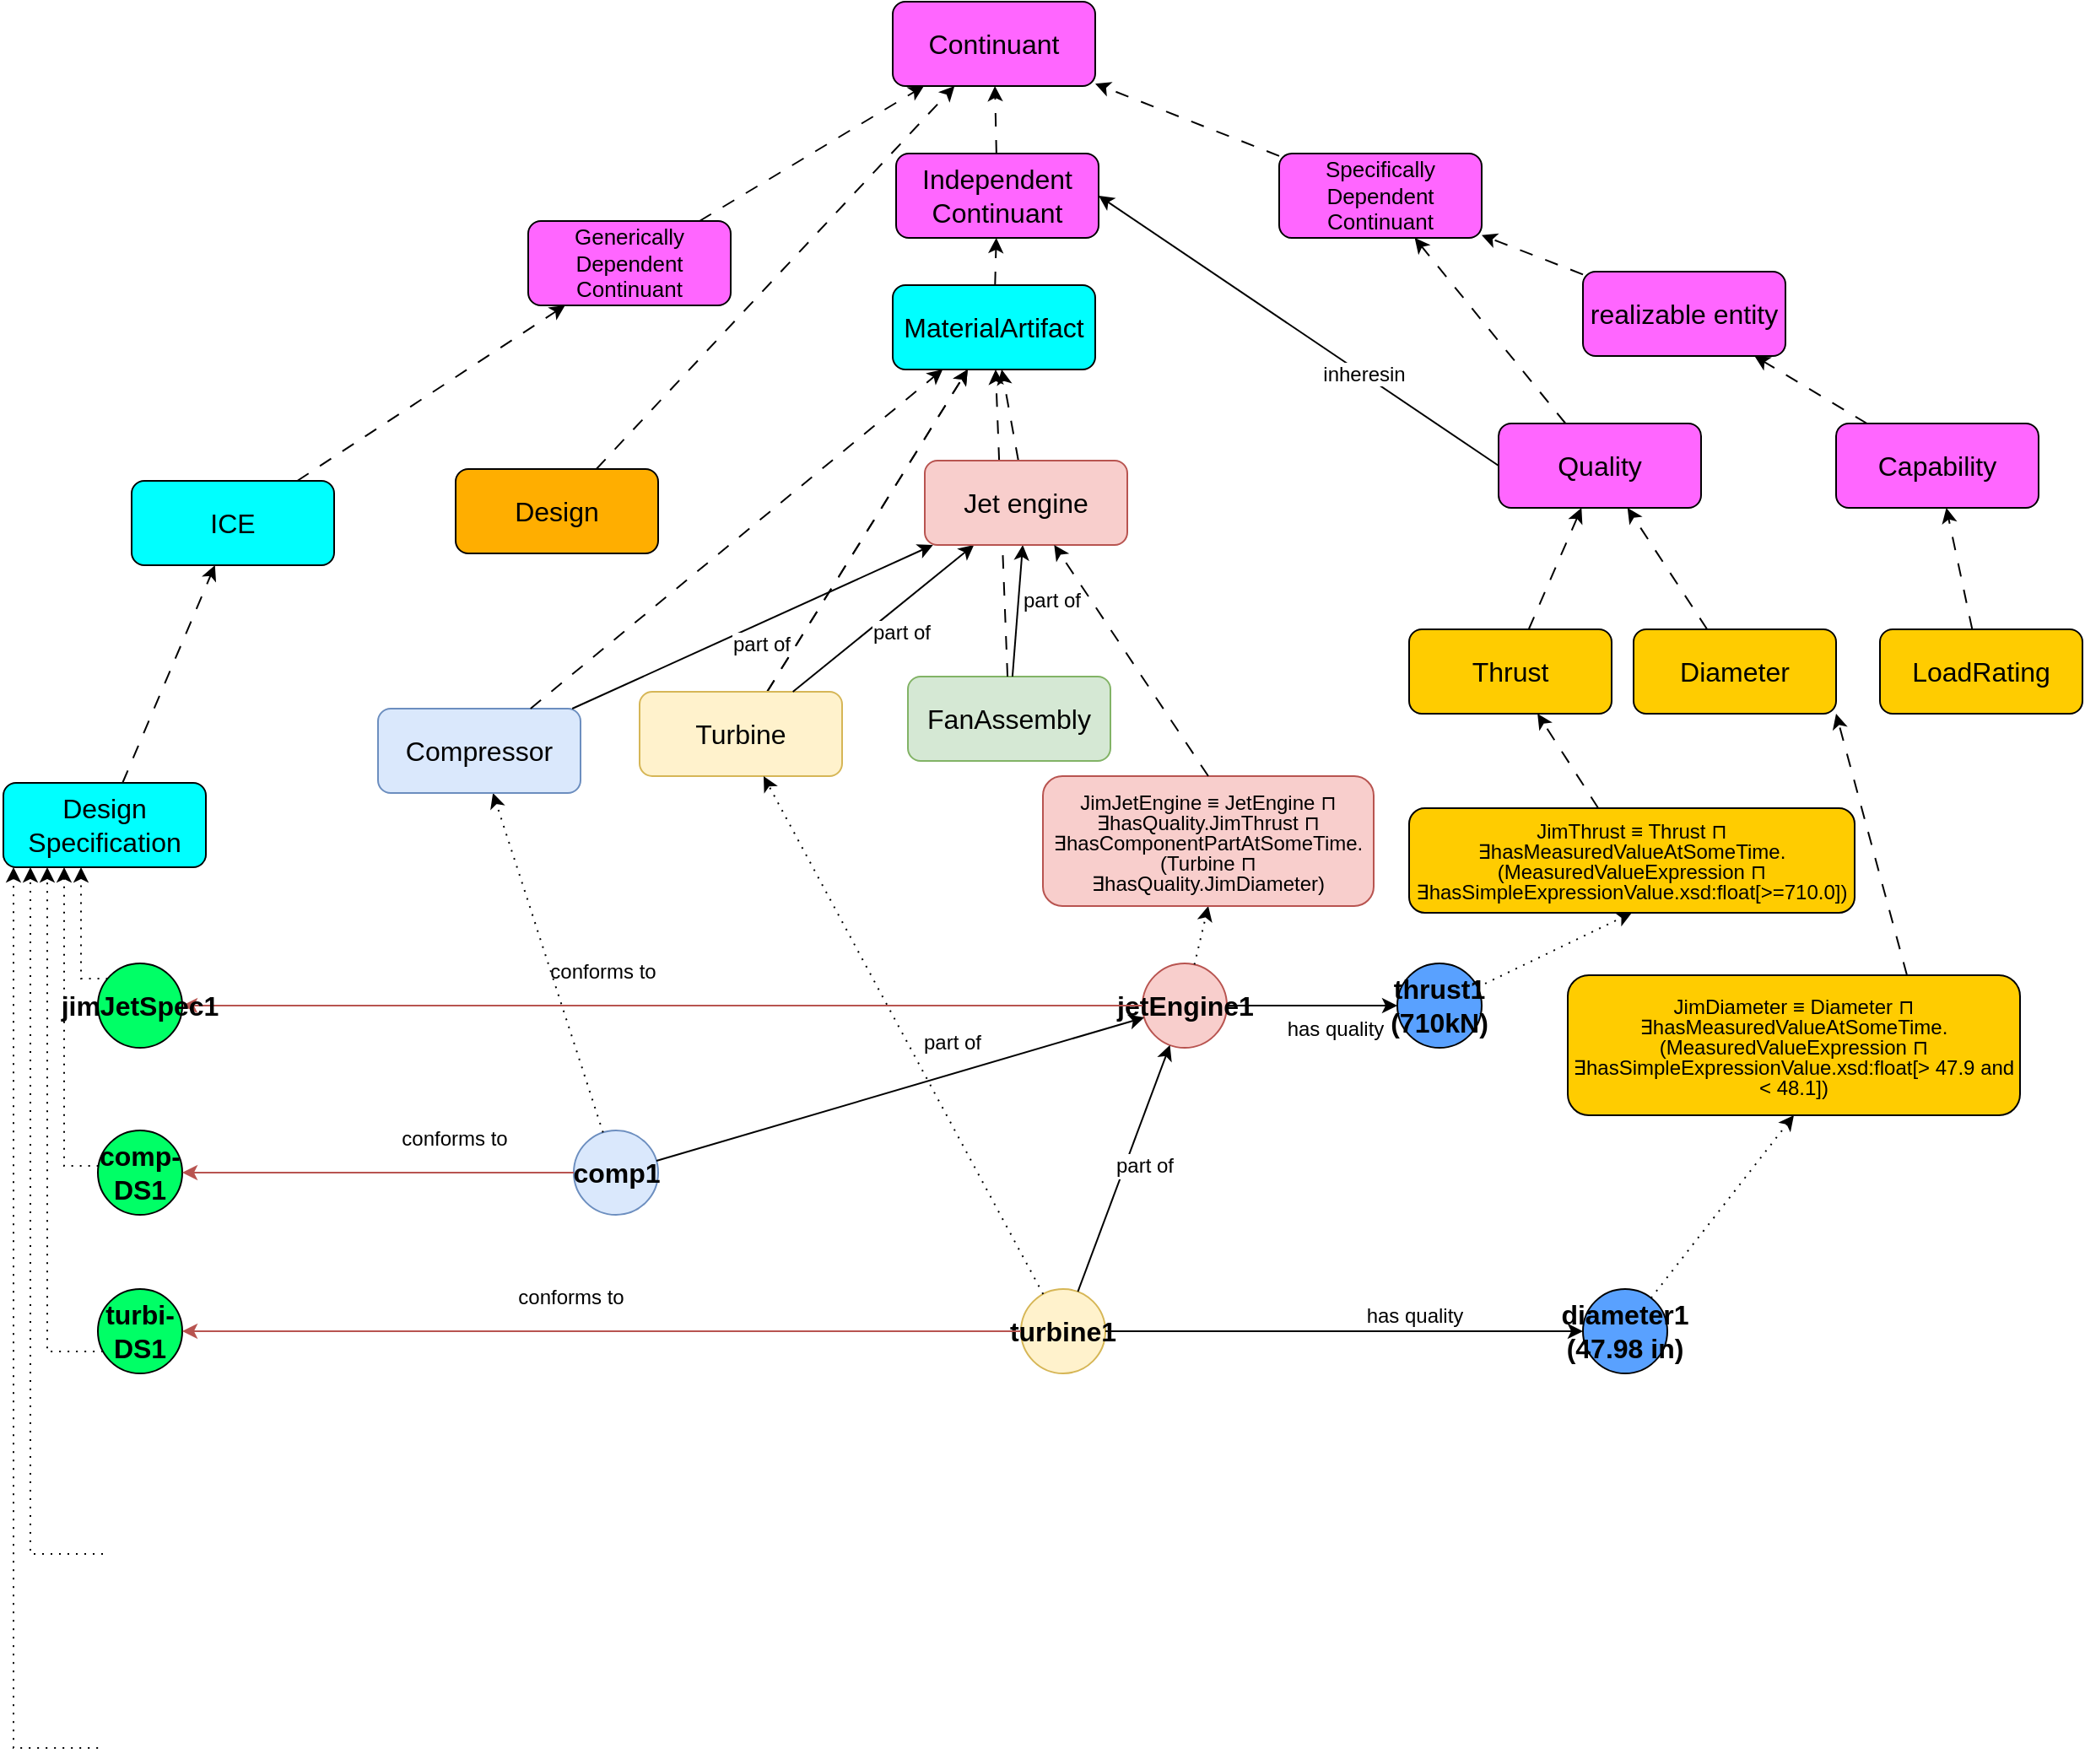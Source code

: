 <mxfile version="24.4.3" type="device">
  <diagram id="-PmDFKYG36DmRugu2opg" name="Counterpart">
    <mxGraphModel dx="2774" dy="1644" grid="0" gridSize="10" guides="1" tooltips="1" connect="1" arrows="1" fold="1" page="1" pageScale="1" pageWidth="1100" pageHeight="850" math="0" shadow="0">
      <root>
        <mxCell id="0" />
        <mxCell id="1" parent="0" />
        <mxCell id="ePUMZahI1jyB-uKoB-qz-3" value="ICE" style="rounded=1;whiteSpace=wrap;html=1;strokeColor=#000000;fillColor=#00FFFF;fontSize=16;" parent="1" vertex="1">
          <mxGeometry x="-987" y="-548" width="120" height="50" as="geometry" />
        </mxCell>
        <mxCell id="ePUMZahI1jyB-uKoB-qz-6" value="Design Specification" style="rounded=1;whiteSpace=wrap;html=1;strokeColor=#000000;fillColor=#00FFFF;fontSize=16;" parent="1" vertex="1">
          <mxGeometry x="-1063" y="-369" width="120" height="50" as="geometry" />
        </mxCell>
        <mxCell id="ePUMZahI1jyB-uKoB-qz-7" value="Continuant" style="rounded=1;whiteSpace=wrap;html=1;strokeColor=#000000;fillColor=#FF66FF;fontSize=16;" parent="1" vertex="1">
          <mxGeometry x="-536" y="-832" width="120" height="50" as="geometry" />
        </mxCell>
        <mxCell id="o3ZcSctAsfNIB_7p8P-F-2" value=" " style="rounded=0;orthogonalLoop=1;jettySize=auto;html=1;fontSize=12;dashed=1;labelPosition=center;verticalLabelPosition=top;align=center;verticalAlign=bottom;dashPattern=8 8;" parent="1" source="ePUMZahI1jyB-uKoB-qz-6" target="ePUMZahI1jyB-uKoB-qz-3" edge="1">
          <mxGeometry relative="1" as="geometry">
            <mxPoint x="-943" y="-239" as="sourcePoint" />
            <mxPoint x="-833" y="-239" as="targetPoint" />
          </mxGeometry>
        </mxCell>
        <mxCell id="o3ZcSctAsfNIB_7p8P-F-10" value=" " style="rounded=0;orthogonalLoop=1;jettySize=auto;html=1;fontSize=12;dashed=1;labelPosition=center;verticalLabelPosition=top;align=center;verticalAlign=bottom;dashPattern=8 8;" parent="1" source="J7Gogp_UJOwgXbe7GNVU-28" target="_t9Cs_6XYcDjugU0qXr3-3" edge="1">
          <mxGeometry relative="1" as="geometry">
            <mxPoint x="-144.666" y="-602" as="sourcePoint" />
            <mxPoint x="-134.917" y="-592" as="targetPoint" />
          </mxGeometry>
        </mxCell>
        <mxCell id="o3ZcSctAsfNIB_7p8P-F-11" value=" " style="rounded=0;orthogonalLoop=1;jettySize=auto;html=1;fontSize=12;dashed=1;labelPosition=center;verticalLabelPosition=top;align=center;verticalAlign=bottom;dashPattern=8 8;" parent="1" source="J7Gogp_UJOwgXbe7GNVU-3" target="_t9Cs_6XYcDjugU0qXr3-3" edge="1">
          <mxGeometry relative="1" as="geometry">
            <mxPoint x="-295.765" y="-646" as="sourcePoint" />
            <mxPoint x="-567" y="-647" as="targetPoint" />
          </mxGeometry>
        </mxCell>
        <mxCell id="o3ZcSctAsfNIB_7p8P-F-13" value=" " style="rounded=0;orthogonalLoop=1;jettySize=auto;html=1;fontSize=12;dashed=1;labelPosition=center;verticalLabelPosition=top;align=center;verticalAlign=bottom;dashPattern=8 8;" parent="1" source="gw_AUJkUdHfbpUBiTQNB-1" target="ePUMZahI1jyB-uKoB-qz-7" edge="1">
          <mxGeometry relative="1" as="geometry">
            <mxPoint x="-297" y="-529.5" as="sourcePoint" />
            <mxPoint x="-257" y="-544.5" as="targetPoint" />
          </mxGeometry>
        </mxCell>
        <mxCell id="o3ZcSctAsfNIB_7p8P-F-22" value="comp1" style="ellipse;html=1;aspect=fixed;strokeColor=#6c8ebf;fontSize=16;fillColor=#dae8fc;labelPosition=center;verticalLabelPosition=middle;align=center;verticalAlign=middle;fontStyle=1" parent="1" vertex="1">
          <mxGeometry x="-725" y="-163" width="50" height="50" as="geometry" />
        </mxCell>
        <mxCell id="o3ZcSctAsfNIB_7p8P-F-23" value="jetEngine1" style="ellipse;html=1;aspect=fixed;strokeColor=#b85450;fontSize=16;fillColor=#f8cecc;labelPosition=center;verticalLabelPosition=middle;align=center;verticalAlign=middle;fontStyle=1" parent="1" vertex="1">
          <mxGeometry x="-388" y="-262" width="50" height="50" as="geometry" />
        </mxCell>
        <mxCell id="o3ZcSctAsfNIB_7p8P-F-24" value="thrust1 (710kN)" style="ellipse;html=1;aspect=fixed;strokeColor=#000000;fontSize=16;fillColor=#59A1FF;labelPosition=center;verticalLabelPosition=middle;align=center;verticalAlign=middle;fontStyle=1;whiteSpace=wrap;" parent="1" vertex="1">
          <mxGeometry x="-237" y="-262" width="50" height="50" as="geometry" />
        </mxCell>
        <mxCell id="o3ZcSctAsfNIB_7p8P-F-25" value="" style="rounded=0;orthogonalLoop=1;jettySize=auto;html=1;fontSize=12;dashed=1;dashPattern=1 4;labelPosition=center;verticalLabelPosition=top;align=center;verticalAlign=bottom;edgeStyle=orthogonalEdgeStyle;" parent="1" source="jDbOYPAxscIKnNee5tSk-2" target="ePUMZahI1jyB-uKoB-qz-6" edge="1">
          <mxGeometry relative="1" as="geometry">
            <mxPoint x="-578.598" y="-81.114" as="sourcePoint" />
            <mxPoint x="-437" y="-282" as="targetPoint" />
            <Array as="points">
              <mxPoint x="-1027" y="-142" />
            </Array>
          </mxGeometry>
        </mxCell>
        <mxCell id="o3ZcSctAsfNIB_7p8P-F-26" value="" style="rounded=0;orthogonalLoop=1;jettySize=auto;html=1;fontSize=12;dashed=1;dashPattern=1 4;labelPosition=center;verticalLabelPosition=top;align=center;verticalAlign=bottom;edgeStyle=orthogonalEdgeStyle;" parent="1" source="jDbOYPAxscIKnNee5tSk-1" target="ePUMZahI1jyB-uKoB-qz-6" edge="1">
          <mxGeometry x="0.091" y="-12" relative="1" as="geometry">
            <mxPoint x="-745.62" y="-31.172" as="sourcePoint" />
            <mxPoint x="-857.5" y="-322" as="targetPoint" />
            <mxPoint as="offset" />
            <Array as="points">
              <mxPoint x="-1017" y="-253" />
            </Array>
          </mxGeometry>
        </mxCell>
        <mxCell id="o3ZcSctAsfNIB_7p8P-F-30" value="" style="rounded=0;orthogonalLoop=1;jettySize=auto;html=1;fontSize=12;labelPosition=center;verticalLabelPosition=top;align=center;verticalAlign=bottom;fillColor=#f8cecc;strokeColor=#b85450;edgeStyle=orthogonalEdgeStyle;exitX=0;exitY=0.5;exitDx=0;exitDy=0;" parent="1" source="o3ZcSctAsfNIB_7p8P-F-23" target="jDbOYPAxscIKnNee5tSk-1" edge="1">
          <mxGeometry relative="1" as="geometry">
            <mxPoint x="-307.0" y="-251" as="sourcePoint" />
            <mxPoint x="-876" y="-251" as="targetPoint" />
            <Array as="points" />
          </mxGeometry>
        </mxCell>
        <mxCell id="lZr4FRdSxvMuTfG-2D2T-6" value="conforms to" style="edgeLabel;html=1;align=center;verticalAlign=middle;resizable=0;points=[];fontSize=12;fontColor=#000000;rotation=0;labelBackgroundColor=default;" parent="o3ZcSctAsfNIB_7p8P-F-30" vertex="1" connectable="0">
          <mxGeometry x="0.478" y="-1" relative="1" as="geometry">
            <mxPoint x="100" y="-19" as="offset" />
          </mxGeometry>
        </mxCell>
        <mxCell id="o3ZcSctAsfNIB_7p8P-F-32" value="" style="rounded=0;orthogonalLoop=1;jettySize=auto;html=1;fontSize=12;dashed=1;dashPattern=1 4;labelPosition=center;verticalLabelPosition=top;align=center;verticalAlign=bottom;entryX=0.5;entryY=1;entryDx=0;entryDy=0;" parent="1" source="o3ZcSctAsfNIB_7p8P-F-23" target="iz7bARn9BWD6xB8E23C7-5" edge="1">
          <mxGeometry relative="1" as="geometry">
            <mxPoint x="-660.029" y="-136.038" as="sourcePoint" />
            <mxPoint x="-319" y="-402" as="targetPoint" />
          </mxGeometry>
        </mxCell>
        <mxCell id="o3ZcSctAsfNIB_7p8P-F-37" value="" style="rounded=0;orthogonalLoop=1;jettySize=auto;html=1;fontSize=12;labelPosition=center;verticalLabelPosition=top;align=center;verticalAlign=bottom;edgeStyle=orthogonalEdgeStyle;" parent="1" source="o3ZcSctAsfNIB_7p8P-F-23" target="o3ZcSctAsfNIB_7p8P-F-24" edge="1">
          <mxGeometry x="0.657" y="15" relative="1" as="geometry">
            <mxPoint x="-347" y="-232" as="sourcePoint" />
            <mxPoint x="-347" y="-227" as="targetPoint" />
            <mxPoint as="offset" />
          </mxGeometry>
        </mxCell>
        <mxCell id="lZr4FRdSxvMuTfG-2D2T-3" value="has quality" style="edgeLabel;html=1;align=center;verticalAlign=middle;resizable=0;points=[];fontSize=12;fontColor=#000000;rotation=0;labelBackgroundColor=default;" parent="o3ZcSctAsfNIB_7p8P-F-37" vertex="1" connectable="0">
          <mxGeometry x="-0.573" y="-3" relative="1" as="geometry">
            <mxPoint x="42" y="11" as="offset" />
          </mxGeometry>
        </mxCell>
        <mxCell id="o3ZcSctAsfNIB_7p8P-F-42" value="" style="rounded=0;orthogonalLoop=1;jettySize=auto;html=1;fontSize=12;dashed=1;dashPattern=1 4;labelPosition=center;verticalLabelPosition=top;align=center;verticalAlign=bottom;entryX=0.5;entryY=1;entryDx=0;entryDy=0;" parent="1" source="o3ZcSctAsfNIB_7p8P-F-24" target="iz7bARn9BWD6xB8E23C7-1" edge="1">
          <mxGeometry x="0.046" y="8" relative="1" as="geometry">
            <mxPoint x="-647" y="-272" as="sourcePoint" />
            <mxPoint x="-164.865" y="-332" as="targetPoint" />
            <mxPoint as="offset" />
          </mxGeometry>
        </mxCell>
        <mxCell id="lZr4FRdSxvMuTfG-2D2T-1" value="" style="rounded=0;orthogonalLoop=1;jettySize=auto;html=1;fontSize=12;dashed=1;dashPattern=1 4;labelPosition=center;verticalLabelPosition=top;align=center;verticalAlign=bottom;" parent="1" source="o3ZcSctAsfNIB_7p8P-F-22" target="J7Gogp_UJOwgXbe7GNVU-2" edge="1">
          <mxGeometry x="0.004" relative="1" as="geometry">
            <mxPoint x="-239.127" y="-211.722" as="sourcePoint" />
            <mxPoint x="-508.823" y="-332" as="targetPoint" />
            <mxPoint as="offset" />
          </mxGeometry>
        </mxCell>
        <mxCell id="jDbOYPAxscIKnNee5tSk-1" value="jimJetSpec1" style="ellipse;whiteSpace=wrap;html=1;aspect=fixed;strokeColor=#000000;fontSize=16;fillColor=#00FF66;labelPosition=center;verticalLabelPosition=middle;align=center;verticalAlign=middle;fontStyle=1" parent="1" vertex="1">
          <mxGeometry x="-1007" y="-262" width="50" height="50" as="geometry" />
        </mxCell>
        <mxCell id="jDbOYPAxscIKnNee5tSk-2" value="comp-DS1" style="ellipse;whiteSpace=wrap;html=1;aspect=fixed;strokeColor=#000000;fontSize=16;fillColor=#00FF66;labelPosition=center;verticalLabelPosition=middle;align=center;verticalAlign=middle;fontStyle=1" parent="1" vertex="1">
          <mxGeometry x="-1007" y="-163" width="50" height="50" as="geometry" />
        </mxCell>
        <mxCell id="4hnQbMAdjpgqFbJN1SWw-4" value="turbine1" style="ellipse;whiteSpace=wrap;html=1;aspect=fixed;strokeColor=#d6b656;fontSize=16;fillColor=#fff2cc;labelPosition=center;verticalLabelPosition=middle;align=center;verticalAlign=middle;fontStyle=1" parent="1" vertex="1">
          <mxGeometry x="-460" y="-69" width="50" height="50" as="geometry" />
        </mxCell>
        <mxCell id="4hnQbMAdjpgqFbJN1SWw-9" value="diameter1 (47.98 in)" style="ellipse;whiteSpace=wrap;html=1;aspect=fixed;strokeColor=#000000;fontSize=16;fillColor=#59A1FF;labelPosition=center;verticalLabelPosition=middle;align=center;verticalAlign=middle;fontStyle=1" parent="1" vertex="1">
          <mxGeometry x="-127" y="-69" width="50" height="50" as="geometry" />
        </mxCell>
        <mxCell id="9O6rpxy6dQanPi-A_zyl-39" value="has quality" style="rounded=0;orthogonalLoop=1;jettySize=auto;html=1;fontSize=12;labelPosition=center;verticalLabelPosition=top;align=center;verticalAlign=bottom;labelBackgroundColor=default;edgeStyle=orthogonalEdgeStyle;" parent="1" source="4hnQbMAdjpgqFbJN1SWw-4" target="4hnQbMAdjpgqFbJN1SWw-9" edge="1">
          <mxGeometry x="0.283" relative="1" as="geometry">
            <mxPoint x="-337" y="-162" as="sourcePoint" />
            <mxPoint x="-139" y="-160" as="targetPoint" />
            <mxPoint x="1" as="offset" />
            <Array as="points">
              <mxPoint x="-102" y="-44" />
            </Array>
          </mxGeometry>
        </mxCell>
        <mxCell id="9O6rpxy6dQanPi-A_zyl-46" value="" style="rounded=0;orthogonalLoop=1;jettySize=auto;html=1;fontSize=12;labelPosition=center;verticalLabelPosition=top;align=center;verticalAlign=bottom;" parent="1" source="4hnQbMAdjpgqFbJN1SWw-4" target="o3ZcSctAsfNIB_7p8P-F-23" edge="1">
          <mxGeometry x="-0.218" y="-10" relative="1" as="geometry">
            <mxPoint x="-208" y="-19" as="sourcePoint" />
            <mxPoint x="-344" y="-145" as="targetPoint" />
            <mxPoint as="offset" />
          </mxGeometry>
        </mxCell>
        <mxCell id="9O6rpxy6dQanPi-A_zyl-47" value="part of" style="edgeLabel;html=1;align=center;verticalAlign=middle;resizable=0;points=[];fontSize=12;fontColor=#000000;rotation=0;labelBackgroundColor=default;spacing=4;spacingBottom=-9;" parent="9O6rpxy6dQanPi-A_zyl-46" vertex="1" connectable="0">
          <mxGeometry x="0.423" y="1" relative="1" as="geometry">
            <mxPoint x="1" y="25" as="offset" />
          </mxGeometry>
        </mxCell>
        <mxCell id="J7Gogp_UJOwgXbe7GNVU-1" value="Thrust" style="rounded=1;whiteSpace=wrap;html=1;strokeColor=#000000;fillColor=#FFCC00;fontSize=16;" parent="1" vertex="1">
          <mxGeometry x="-230" y="-460" width="120" height="50" as="geometry" />
        </mxCell>
        <mxCell id="J7Gogp_UJOwgXbe7GNVU-2" value="Compressor" style="rounded=1;whiteSpace=wrap;html=1;strokeColor=#6c8ebf;fillColor=#dae8fc;fontSize=16;" parent="1" vertex="1">
          <mxGeometry x="-841" y="-413" width="120" height="50" as="geometry" />
        </mxCell>
        <mxCell id="J7Gogp_UJOwgXbe7GNVU-3" value="Quality" style="rounded=1;whiteSpace=wrap;html=1;strokeColor=#000000;fillColor=#FF66FF;fontSize=16;" parent="1" vertex="1">
          <mxGeometry x="-177" y="-582" width="120" height="50" as="geometry" />
        </mxCell>
        <mxCell id="J7Gogp_UJOwgXbe7GNVU-4" value="MaterialArtifact" style="rounded=1;whiteSpace=wrap;html=1;strokeColor=#000000;fillColor=#00FFFF;fontSize=16;" parent="1" vertex="1">
          <mxGeometry x="-536" y="-664" width="120" height="50" as="geometry" />
        </mxCell>
        <mxCell id="J7Gogp_UJOwgXbe7GNVU-7" value="" style="rounded=0;orthogonalLoop=1;jettySize=auto;html=1;fontSize=12;dashed=1;labelPosition=center;verticalLabelPosition=top;align=center;verticalAlign=bottom;strokeWidth=1;startArrow=none;startFill=0;dashPattern=8 8;" parent="1" source="J7Gogp_UJOwgXbe7GNVU-1" target="J7Gogp_UJOwgXbe7GNVU-3" edge="1">
          <mxGeometry x="-0.4" y="-20" relative="1" as="geometry">
            <mxPoint x="-289" y="-787" as="sourcePoint" />
            <mxPoint x="-879.882" y="-607" as="targetPoint" />
            <mxPoint as="offset" />
          </mxGeometry>
        </mxCell>
        <mxCell id="J7Gogp_UJOwgXbe7GNVU-8" value="part of" style="rounded=0;orthogonalLoop=1;jettySize=auto;html=1;fontSize=12;labelPosition=center;verticalLabelPosition=top;align=center;verticalAlign=bottom;" parent="1" source="J7Gogp_UJOwgXbe7GNVU-2" target="J7Gogp_UJOwgXbe7GNVU-22" edge="1">
          <mxGeometry x="-0.034" y="-20" relative="1" as="geometry">
            <mxPoint x="-522" y="-787" as="sourcePoint" />
            <mxPoint x="-649" y="-677" as="targetPoint" />
            <mxPoint as="offset" />
          </mxGeometry>
        </mxCell>
        <mxCell id="J7Gogp_UJOwgXbe7GNVU-9" value="" style="rounded=0;orthogonalLoop=1;jettySize=auto;html=1;fontSize=12;dashed=1;labelPosition=center;verticalLabelPosition=top;align=center;verticalAlign=bottom;strokeColor=#000000;endArrow=classic;endFill=1;dashPattern=8 8;" parent="1" source="J7Gogp_UJOwgXbe7GNVU-2" target="J7Gogp_UJOwgXbe7GNVU-4" edge="1">
          <mxGeometry x="-0.4" y="20" relative="1" as="geometry">
            <mxPoint x="-579" y="-787" as="sourcePoint" />
            <mxPoint x="-922.056" y="-877" as="targetPoint" />
            <mxPoint as="offset" />
          </mxGeometry>
        </mxCell>
        <mxCell id="J7Gogp_UJOwgXbe7GNVU-10" value="" style="rounded=0;orthogonalLoop=1;jettySize=auto;html=1;fontSize=12;dashed=1;labelPosition=center;verticalLabelPosition=top;align=center;verticalAlign=bottom;strokeColor=#000000;endArrow=classic;endFill=1;dashPattern=8 8;" parent="1" source="J7Gogp_UJOwgXbe7GNVU-22" target="J7Gogp_UJOwgXbe7GNVU-4" edge="1">
          <mxGeometry x="-0.6" y="-4" relative="1" as="geometry">
            <mxPoint x="-569" y="-777" as="sourcePoint" />
            <mxPoint x="-569" y="-877" as="targetPoint" />
            <mxPoint y="-1" as="offset" />
          </mxGeometry>
        </mxCell>
        <mxCell id="J7Gogp_UJOwgXbe7GNVU-11" value="inheresin" style="rounded=0;orthogonalLoop=1;jettySize=auto;html=1;fontSize=12;labelPosition=center;verticalLabelPosition=top;align=center;verticalAlign=bottom;entryX=1;entryY=0.5;entryDx=0;entryDy=0;exitX=0;exitY=0.5;exitDx=0;exitDy=0;" parent="1" source="J7Gogp_UJOwgXbe7GNVU-3" target="_t9Cs_6XYcDjugU0qXr3-1" edge="1">
          <mxGeometry x="-0.36" y="8" relative="1" as="geometry">
            <mxPoint x="-316" y="-777" as="sourcePoint" />
            <mxPoint x="-649" y="-667" as="targetPoint" />
            <mxPoint as="offset" />
          </mxGeometry>
        </mxCell>
        <mxCell id="J7Gogp_UJOwgXbe7GNVU-13" value="FanAssembly" style="rounded=1;whiteSpace=wrap;html=1;strokeColor=#82b366;fillColor=#d5e8d4;fontSize=16;" parent="1" vertex="1">
          <mxGeometry x="-527" y="-432" width="120" height="50" as="geometry" />
        </mxCell>
        <mxCell id="J7Gogp_UJOwgXbe7GNVU-14" value="" style="rounded=0;orthogonalLoop=1;jettySize=auto;html=1;fontSize=12;dashed=1;labelPosition=center;verticalLabelPosition=top;align=center;verticalAlign=bottom;strokeColor=#000000;endArrow=classic;endFill=1;dashPattern=8 8;" parent="1" source="J7Gogp_UJOwgXbe7GNVU-13" target="J7Gogp_UJOwgXbe7GNVU-4" edge="1">
          <mxGeometry x="-0.4" y="20" relative="1" as="geometry">
            <mxPoint x="-643" y="-397" as="sourcePoint" />
            <mxPoint x="-638" y="-560" as="targetPoint" />
            <mxPoint as="offset" />
          </mxGeometry>
        </mxCell>
        <mxCell id="J7Gogp_UJOwgXbe7GNVU-15" value="" style="rounded=0;orthogonalLoop=1;jettySize=auto;html=1;fontSize=12;dashed=1;labelPosition=center;verticalLabelPosition=top;align=center;verticalAlign=bottom;strokeColor=#000000;endArrow=classic;endFill=1;dashPattern=8 8;" parent="1" source="J7Gogp_UJOwgXbe7GNVU-19" target="J7Gogp_UJOwgXbe7GNVU-4" edge="1">
          <mxGeometry x="-0.4" y="20" relative="1" as="geometry">
            <mxPoint x="-776" y="-475" as="sourcePoint" />
            <mxPoint x="-668" y="-560" as="targetPoint" />
            <mxPoint as="offset" />
          </mxGeometry>
        </mxCell>
        <mxCell id="J7Gogp_UJOwgXbe7GNVU-16" value="" style="rounded=0;orthogonalLoop=1;jettySize=auto;html=1;fontSize=12;dashed=1;labelPosition=center;verticalLabelPosition=top;align=center;verticalAlign=bottom;strokeColor=#000000;endArrow=classic;endFill=1;dashPattern=8 8;" parent="1" source="J7Gogp_UJOwgXbe7GNVU-19" target="J7Gogp_UJOwgXbe7GNVU-4" edge="1">
          <mxGeometry x="-0.4" y="20" relative="1" as="geometry">
            <mxPoint x="-801" y="-394" as="sourcePoint" />
            <mxPoint x="-659" y="-560" as="targetPoint" />
            <mxPoint as="offset" />
          </mxGeometry>
        </mxCell>
        <mxCell id="J7Gogp_UJOwgXbe7GNVU-19" value="Turbine" style="rounded=1;whiteSpace=wrap;html=1;strokeColor=#d6b656;fillColor=#fff2cc;fontSize=16;" parent="1" vertex="1">
          <mxGeometry x="-686" y="-423" width="120" height="50" as="geometry" />
        </mxCell>
        <mxCell id="J7Gogp_UJOwgXbe7GNVU-20" value="part of" style="rounded=0;orthogonalLoop=1;jettySize=auto;html=1;fontSize=12;labelPosition=center;verticalLabelPosition=top;align=center;verticalAlign=bottom;" parent="1" source="J7Gogp_UJOwgXbe7GNVU-19" target="J7Gogp_UJOwgXbe7GNVU-22" edge="1">
          <mxGeometry x="-0.034" y="-20" relative="1" as="geometry">
            <mxPoint x="-820" y="-328" as="sourcePoint" />
            <mxPoint x="-810" y="-425" as="targetPoint" />
            <mxPoint as="offset" />
          </mxGeometry>
        </mxCell>
        <mxCell id="J7Gogp_UJOwgXbe7GNVU-21" value="part of" style="rounded=0;orthogonalLoop=1;jettySize=auto;html=1;fontSize=12;labelPosition=center;verticalLabelPosition=top;align=center;verticalAlign=bottom;" parent="1" source="J7Gogp_UJOwgXbe7GNVU-13" target="J7Gogp_UJOwgXbe7GNVU-22" edge="1">
          <mxGeometry x="-0.034" y="-20" relative="1" as="geometry">
            <mxPoint x="-507" y="-551" as="sourcePoint" />
            <mxPoint x="-419" y="-569" as="targetPoint" />
            <mxPoint as="offset" />
          </mxGeometry>
        </mxCell>
        <mxCell id="J7Gogp_UJOwgXbe7GNVU-22" value="Jet engine" style="rounded=1;whiteSpace=wrap;html=1;strokeColor=#b85450;fillColor=#f8cecc;fontSize=16;" parent="1" vertex="1">
          <mxGeometry x="-517" y="-560" width="120" height="50" as="geometry" />
        </mxCell>
        <mxCell id="J7Gogp_UJOwgXbe7GNVU-23" value="LoadRating" style="rounded=1;whiteSpace=wrap;html=1;strokeColor=#000000;fillColor=#FFCC00;fontSize=16;" parent="1" vertex="1">
          <mxGeometry x="49" y="-460" width="120" height="50" as="geometry" />
        </mxCell>
        <mxCell id="J7Gogp_UJOwgXbe7GNVU-25" value="Diameter" style="rounded=1;whiteSpace=wrap;html=1;strokeColor=#000000;fillColor=#FFCC00;fontSize=16;" parent="1" vertex="1">
          <mxGeometry x="-97" y="-460" width="120" height="50" as="geometry" />
        </mxCell>
        <mxCell id="J7Gogp_UJOwgXbe7GNVU-27" value="Capability" style="rounded=1;whiteSpace=wrap;html=1;strokeColor=#000000;fillColor=#FF66FF;fontSize=16;" parent="1" vertex="1">
          <mxGeometry x="23" y="-582" width="120" height="50" as="geometry" />
        </mxCell>
        <mxCell id="J7Gogp_UJOwgXbe7GNVU-28" value="realizable entity" style="rounded=1;whiteSpace=wrap;html=1;strokeColor=#000000;fillColor=#FF66FF;fontSize=16;" parent="1" vertex="1">
          <mxGeometry x="-127" y="-672" width="120" height="50" as="geometry" />
        </mxCell>
        <mxCell id="J7Gogp_UJOwgXbe7GNVU-29" value="" style="rounded=0;orthogonalLoop=1;jettySize=auto;html=1;fontSize=12;dashed=1;labelPosition=center;verticalLabelPosition=top;align=center;verticalAlign=bottom;strokeWidth=1;startArrow=none;startFill=0;dashPattern=8 8;" parent="1" source="J7Gogp_UJOwgXbe7GNVU-25" target="J7Gogp_UJOwgXbe7GNVU-3" edge="1">
          <mxGeometry x="-0.4" y="-20" relative="1" as="geometry">
            <mxPoint x="-163" y="-450" as="sourcePoint" />
            <mxPoint x="-185" y="-619" as="targetPoint" />
            <mxPoint as="offset" />
          </mxGeometry>
        </mxCell>
        <mxCell id="J7Gogp_UJOwgXbe7GNVU-30" value="" style="rounded=0;orthogonalLoop=1;jettySize=auto;html=1;fontSize=12;dashed=1;labelPosition=center;verticalLabelPosition=top;align=center;verticalAlign=bottom;strokeWidth=1;startArrow=none;startFill=0;dashPattern=8 8;" parent="1" source="J7Gogp_UJOwgXbe7GNVU-23" target="J7Gogp_UJOwgXbe7GNVU-27" edge="1">
          <mxGeometry x="-0.4" y="-20" relative="1" as="geometry">
            <mxPoint x="-45" y="-450" as="sourcePoint" />
            <mxPoint x="-170" y="-619" as="targetPoint" />
            <mxPoint as="offset" />
          </mxGeometry>
        </mxCell>
        <mxCell id="J7Gogp_UJOwgXbe7GNVU-31" value="" style="rounded=0;orthogonalLoop=1;jettySize=auto;html=1;fontSize=12;dashed=1;labelPosition=center;verticalLabelPosition=top;align=center;verticalAlign=bottom;strokeWidth=1;startArrow=none;startFill=0;dashPattern=8 8;" parent="1" source="J7Gogp_UJOwgXbe7GNVU-27" target="J7Gogp_UJOwgXbe7GNVU-28" edge="1">
          <mxGeometry x="-0.4" y="-20" relative="1" as="geometry">
            <mxPoint x="112" y="-450" as="sourcePoint" />
            <mxPoint x="67" y="-607" as="targetPoint" />
            <mxPoint as="offset" />
          </mxGeometry>
        </mxCell>
        <mxCell id="J7Gogp_UJOwgXbe7GNVU-35" value="" style="rounded=0;orthogonalLoop=1;jettySize=auto;html=1;fontSize=12;dashed=1;dashPattern=1 4;labelPosition=center;verticalLabelPosition=top;align=center;verticalAlign=bottom;" parent="1" source="4hnQbMAdjpgqFbJN1SWw-4" target="J7Gogp_UJOwgXbe7GNVU-19" edge="1">
          <mxGeometry x="0.004" relative="1" as="geometry">
            <mxPoint x="-682" y="-111" as="sourcePoint" />
            <mxPoint x="-731" y="-381" as="targetPoint" />
            <mxPoint as="offset" />
          </mxGeometry>
        </mxCell>
        <mxCell id="J7Gogp_UJOwgXbe7GNVU-42" value="" style="rounded=0;orthogonalLoop=1;jettySize=auto;html=1;fontSize=12;dashed=1;dashPattern=1 4;labelPosition=center;verticalLabelPosition=top;align=center;verticalAlign=bottom;fontColor=#000000;entryX=0.5;entryY=1;entryDx=0;entryDy=0;" parent="1" source="4hnQbMAdjpgqFbJN1SWw-9" target="iz7bARn9BWD6xB8E23C7-3" edge="1">
          <mxGeometry relative="1" as="geometry">
            <mxPoint x="-67" y="-92" as="sourcePoint" />
            <mxPoint x="-30" y="-400" as="targetPoint" />
          </mxGeometry>
        </mxCell>
        <mxCell id="_t9Cs_6XYcDjugU0qXr3-1" value="Independent Continuant" style="rounded=1;whiteSpace=wrap;html=1;strokeColor=#000000;fillColor=#FF66FF;fontSize=16;" parent="1" vertex="1">
          <mxGeometry x="-534" y="-742" width="120" height="50" as="geometry" />
        </mxCell>
        <mxCell id="_t9Cs_6XYcDjugU0qXr3-2" value="" style="rounded=0;orthogonalLoop=1;jettySize=auto;html=1;fontSize=12;dashed=1;labelPosition=center;verticalLabelPosition=top;align=center;verticalAlign=bottom;strokeColor=#000000;endArrow=classic;endFill=1;dashPattern=8 8;" parent="1" source="_t9Cs_6XYcDjugU0qXr3-1" target="ePUMZahI1jyB-uKoB-qz-7" edge="1">
          <mxGeometry x="-0.333" relative="1" as="geometry">
            <mxPoint x="-820" y="-655" as="sourcePoint" />
            <mxPoint x="-546" y="-773" as="targetPoint" />
            <mxPoint as="offset" />
          </mxGeometry>
        </mxCell>
        <mxCell id="_t9Cs_6XYcDjugU0qXr3-3" value="Specifically Dependent Continuant" style="rounded=1;whiteSpace=wrap;html=1;strokeColor=#000000;fillColor=#FF66FF;fontSize=13;" parent="1" vertex="1">
          <mxGeometry x="-307" y="-742" width="120" height="50" as="geometry" />
        </mxCell>
        <mxCell id="_t9Cs_6XYcDjugU0qXr3-4" value="" style="rounded=0;orthogonalLoop=1;jettySize=auto;html=1;fontSize=12;dashed=1;labelPosition=center;verticalLabelPosition=top;align=center;verticalAlign=bottom;strokeColor=#000000;endArrow=classic;endFill=1;dashPattern=8 8;" parent="1" source="_t9Cs_6XYcDjugU0qXr3-3" target="ePUMZahI1jyB-uKoB-qz-7" edge="1">
          <mxGeometry x="-0.333" relative="1" as="geometry">
            <mxPoint x="-461" y="-795" as="sourcePoint" />
            <mxPoint x="-546" y="-786" as="targetPoint" />
            <mxPoint as="offset" />
          </mxGeometry>
        </mxCell>
        <mxCell id="_t9Cs_6XYcDjugU0qXr3-5" value="" style="rounded=0;orthogonalLoop=1;jettySize=auto;html=1;fontSize=12;dashed=1;labelPosition=center;verticalLabelPosition=top;align=center;verticalAlign=bottom;strokeColor=#000000;endArrow=classic;endFill=1;dashPattern=8 8;" parent="1" source="J7Gogp_UJOwgXbe7GNVU-4" target="_t9Cs_6XYcDjugU0qXr3-1" edge="1">
          <mxGeometry x="-0.333" relative="1" as="geometry">
            <mxPoint x="-411" y="-727" as="sourcePoint" />
            <mxPoint x="-536" y="-763" as="targetPoint" />
            <mxPoint as="offset" />
          </mxGeometry>
        </mxCell>
        <mxCell id="xg8BVbhQPbuPwr3Bt8kq-1" value="turbi-DS1" style="ellipse;whiteSpace=wrap;html=1;aspect=fixed;strokeColor=#000000;fontSize=16;fillColor=#00FF66;labelPosition=center;verticalLabelPosition=middle;align=center;verticalAlign=middle;fontStyle=1" parent="1" vertex="1">
          <mxGeometry x="-1007" y="-69" width="50" height="50" as="geometry" />
        </mxCell>
        <mxCell id="xg8BVbhQPbuPwr3Bt8kq-10" value="" style="rounded=0;orthogonalLoop=1;jettySize=auto;html=1;fontSize=12;dashed=1;dashPattern=1 4;labelPosition=center;verticalLabelPosition=top;align=center;verticalAlign=bottom;edgeStyle=orthogonalEdgeStyle;" parent="1" target="ePUMZahI1jyB-uKoB-qz-6" edge="1">
          <mxGeometry x="0.091" y="-12" relative="1" as="geometry">
            <mxPoint x="-1004" y="88" as="sourcePoint" />
            <mxPoint x="-999" y="-309" as="targetPoint" />
            <mxPoint as="offset" />
            <Array as="points">
              <mxPoint x="-1047" y="88" />
            </Array>
          </mxGeometry>
        </mxCell>
        <mxCell id="xg8BVbhQPbuPwr3Bt8kq-11" value="" style="rounded=0;orthogonalLoop=1;jettySize=auto;html=1;fontSize=12;dashed=1;dashPattern=1 4;labelPosition=center;verticalLabelPosition=top;align=center;verticalAlign=bottom;edgeStyle=orthogonalEdgeStyle;" parent="1" target="ePUMZahI1jyB-uKoB-qz-6" edge="1">
          <mxGeometry x="0.091" y="-12" relative="1" as="geometry">
            <mxPoint x="-1006.913" y="203" as="sourcePoint" />
            <mxPoint x="-991" y="-309" as="targetPoint" />
            <mxPoint as="offset" />
            <Array as="points">
              <mxPoint x="-1057" y="203" />
            </Array>
          </mxGeometry>
        </mxCell>
        <mxCell id="xg8BVbhQPbuPwr3Bt8kq-12" value="" style="rounded=0;orthogonalLoop=1;jettySize=auto;html=1;fontSize=12;dashed=1;dashPattern=1 4;labelPosition=center;verticalLabelPosition=top;align=center;verticalAlign=bottom;edgeStyle=orthogonalEdgeStyle;" parent="1" source="xg8BVbhQPbuPwr3Bt8kq-1" target="ePUMZahI1jyB-uKoB-qz-6" edge="1">
          <mxGeometry x="0.091" y="-12" relative="1" as="geometry">
            <mxPoint x="-853" y="109" as="sourcePoint" />
            <mxPoint x="-985" y="-309" as="targetPoint" />
            <mxPoint as="offset" />
            <Array as="points">
              <mxPoint x="-1037" y="-32" />
            </Array>
          </mxGeometry>
        </mxCell>
        <mxCell id="xg8BVbhQPbuPwr3Bt8kq-16" value="" style="rounded=0;orthogonalLoop=1;jettySize=auto;html=1;fontSize=12;labelPosition=center;verticalLabelPosition=top;align=center;verticalAlign=bottom;" parent="1" source="o3ZcSctAsfNIB_7p8P-F-22" target="o3ZcSctAsfNIB_7p8P-F-23" edge="1">
          <mxGeometry x="-0.218" y="-10" relative="1" as="geometry">
            <mxPoint x="-862" y="-203" as="sourcePoint" />
            <mxPoint x="-551" y="-230" as="targetPoint" />
            <mxPoint as="offset" />
          </mxGeometry>
        </mxCell>
        <mxCell id="xg8BVbhQPbuPwr3Bt8kq-17" value="part of" style="edgeLabel;html=1;align=center;verticalAlign=middle;resizable=0;points=[];fontSize=12;fontColor=#000000;rotation=0;labelBackgroundColor=default;spacing=4;spacingBottom=-9;" parent="xg8BVbhQPbuPwr3Bt8kq-16" vertex="1" connectable="0">
          <mxGeometry x="0.423" y="1" relative="1" as="geometry">
            <mxPoint x="-31" y="-13" as="offset" />
          </mxGeometry>
        </mxCell>
        <mxCell id="gw_AUJkUdHfbpUBiTQNB-2" value="" style="rounded=0;orthogonalLoop=1;jettySize=auto;html=1;fontSize=12;dashed=1;labelPosition=center;verticalLabelPosition=top;align=center;verticalAlign=bottom;dashPattern=8 8;" parent="1" source="ePUMZahI1jyB-uKoB-qz-3" target="gw_AUJkUdHfbpUBiTQNB-1" edge="1">
          <mxGeometry relative="1" as="geometry">
            <mxPoint x="-887" y="-548" as="sourcePoint" />
            <mxPoint x="-516" y="-782" as="targetPoint" />
          </mxGeometry>
        </mxCell>
        <mxCell id="gw_AUJkUdHfbpUBiTQNB-1" value="Generically Dependent Continuant" style="rounded=1;whiteSpace=wrap;html=1;strokeColor=#000000;fillColor=#FF66FF;fontSize=13;" parent="1" vertex="1">
          <mxGeometry x="-752" y="-702" width="120" height="50" as="geometry" />
        </mxCell>
        <mxCell id="gw_AUJkUdHfbpUBiTQNB-3" value="Design" style="rounded=1;whiteSpace=wrap;html=1;strokeColor=#000000;fillColor=#ffae00;fontSize=16;" parent="1" vertex="1">
          <mxGeometry x="-795" y="-555" width="120" height="50" as="geometry" />
        </mxCell>
        <mxCell id="gw_AUJkUdHfbpUBiTQNB-4" value=" " style="rounded=0;orthogonalLoop=1;jettySize=auto;html=1;fontSize=12;dashed=1;labelPosition=center;verticalLabelPosition=top;align=center;verticalAlign=bottom;dashPattern=8 8;" parent="1" source="gw_AUJkUdHfbpUBiTQNB-3" target="ePUMZahI1jyB-uKoB-qz-7" edge="1">
          <mxGeometry relative="1" as="geometry">
            <mxPoint x="-640" y="-692" as="sourcePoint" />
            <mxPoint x="-508" y="-772" as="targetPoint" />
          </mxGeometry>
        </mxCell>
        <mxCell id="iz7bARn9BWD6xB8E23C7-1" value="&lt;p style=&quot;line-height: 100%; font-size: 12px;&quot;&gt;&lt;font style=&quot;font-size: 12px;&quot;&gt;JimThrust ≡ Thrust ⊓ ∃hasMeasuredValueAtSomeTime.(MeasuredValueExpression ⊓ ∃hasSimpleExpressionValue.xsd:float[&amp;gt;=710.0])&lt;/font&gt;&lt;/p&gt;" style="rounded=1;whiteSpace=wrap;html=1;strokeColor=#000000;fillColor=#FFCC00;fontSize=16;" parent="1" vertex="1">
          <mxGeometry x="-230" y="-354" width="264" height="62" as="geometry" />
        </mxCell>
        <mxCell id="iz7bARn9BWD6xB8E23C7-2" value="" style="rounded=0;orthogonalLoop=1;jettySize=auto;html=1;fontSize=12;dashed=1;labelPosition=center;verticalLabelPosition=top;align=center;verticalAlign=bottom;strokeWidth=1;startArrow=none;startFill=0;dashPattern=8 8;" parent="1" source="iz7bARn9BWD6xB8E23C7-1" target="J7Gogp_UJOwgXbe7GNVU-1" edge="1">
          <mxGeometry x="-0.4" y="-20" relative="1" as="geometry">
            <mxPoint x="-149" y="-450" as="sourcePoint" />
            <mxPoint x="-118" y="-522" as="targetPoint" />
            <mxPoint as="offset" />
          </mxGeometry>
        </mxCell>
        <mxCell id="iz7bARn9BWD6xB8E23C7-3" value="&lt;p style=&quot;line-height: 100%; font-size: 12px;&quot;&gt;&lt;font style=&quot;font-size: 12px;&quot;&gt;JimDiameter ≡ Diameter ⊓ ∃hasMeasuredValueAtSomeTime.(MeasuredValueExpression ⊓ ∃hasSimpleExpressionValue.xsd:float[&amp;gt; 47.9 and &amp;lt; 48.1])&lt;/font&gt;&lt;/p&gt;" style="rounded=1;whiteSpace=wrap;html=1;strokeColor=#000000;fillColor=#FFCC00;fontSize=16;" parent="1" vertex="1">
          <mxGeometry x="-136" y="-255" width="268" height="83" as="geometry" />
        </mxCell>
        <mxCell id="iz7bARn9BWD6xB8E23C7-4" value="" style="rounded=0;orthogonalLoop=1;jettySize=auto;html=1;fontSize=12;dashed=1;labelPosition=center;verticalLabelPosition=top;align=center;verticalAlign=bottom;strokeWidth=1;startArrow=none;startFill=0;dashPattern=8 8;exitX=0.75;exitY=0;exitDx=0;exitDy=0;entryX=1;entryY=1;entryDx=0;entryDy=0;" parent="1" source="iz7bARn9BWD6xB8E23C7-3" target="J7Gogp_UJOwgXbe7GNVU-25" edge="1">
          <mxGeometry x="-0.4" y="-20" relative="1" as="geometry">
            <mxPoint x="-50" y="-353" as="sourcePoint" />
            <mxPoint x="-122" y="-400" as="targetPoint" />
            <mxPoint as="offset" />
          </mxGeometry>
        </mxCell>
        <mxCell id="iz7bARn9BWD6xB8E23C7-5" value="&lt;p style=&quot;line-height: 100%; font-size: 12px;&quot;&gt;&lt;font style=&quot;font-size: 12px;&quot;&gt;JimJetEngine &lt;/font&gt;&lt;font style=&quot;font-size: 12px;&quot;&gt;≡ &lt;/font&gt;&lt;font style=&quot;font-size: 12px;&quot;&gt;JetEngine ⊓ ∃hasQuality.JimThrust ⊓ ∃hasComponentPartAtSomeTime.(Turbine ⊓ ∃hasQuality.JimDiameter)&lt;/font&gt;&lt;/p&gt;" style="rounded=1;whiteSpace=wrap;html=1;strokeColor=#b85450;fillColor=#f8cecc;fontSize=16;" parent="1" vertex="1">
          <mxGeometry x="-447" y="-373" width="196" height="77" as="geometry" />
        </mxCell>
        <mxCell id="iz7bARn9BWD6xB8E23C7-6" value="" style="rounded=0;orthogonalLoop=1;jettySize=auto;html=1;fontSize=12;dashed=1;labelPosition=center;verticalLabelPosition=top;align=center;verticalAlign=bottom;strokeColor=#000000;endArrow=classic;endFill=1;dashPattern=8 8;exitX=0.5;exitY=0;exitDx=0;exitDy=0;" parent="1" source="iz7bARn9BWD6xB8E23C7-5" target="J7Gogp_UJOwgXbe7GNVU-22" edge="1">
          <mxGeometry x="-0.4" y="20" relative="1" as="geometry">
            <mxPoint x="-303" y="-372" as="sourcePoint" />
            <mxPoint x="-450" y="-604" as="targetPoint" />
            <mxPoint as="offset" />
          </mxGeometry>
        </mxCell>
        <mxCell id="iz7bARn9BWD6xB8E23C7-9" value="" style="rounded=0;orthogonalLoop=1;jettySize=auto;html=1;fontSize=12;labelPosition=center;verticalLabelPosition=top;align=center;verticalAlign=bottom;fillColor=#f8cecc;strokeColor=#b85450;edgeStyle=orthogonalEdgeStyle;" parent="1" source="4hnQbMAdjpgqFbJN1SWw-4" target="xg8BVbhQPbuPwr3Bt8kq-1" edge="1">
          <mxGeometry relative="1" as="geometry">
            <mxPoint x="-382" y="-32" as="sourcePoint" />
            <mxPoint x="-951" y="-32" as="targetPoint" />
            <Array as="points" />
          </mxGeometry>
        </mxCell>
        <mxCell id="iz7bARn9BWD6xB8E23C7-10" value="conforms to" style="edgeLabel;html=1;align=center;verticalAlign=middle;resizable=0;points=[];fontSize=12;fontColor=#000000;rotation=0;labelBackgroundColor=default;" parent="iz7bARn9BWD6xB8E23C7-9" vertex="1" connectable="0">
          <mxGeometry x="0.478" y="-1" relative="1" as="geometry">
            <mxPoint x="100" y="-19" as="offset" />
          </mxGeometry>
        </mxCell>
        <mxCell id="iz7bARn9BWD6xB8E23C7-11" value="" style="rounded=0;orthogonalLoop=1;jettySize=auto;html=1;fontSize=12;labelPosition=center;verticalLabelPosition=top;align=center;verticalAlign=bottom;fillColor=#f8cecc;strokeColor=#b85450;edgeStyle=orthogonalEdgeStyle;" parent="1" source="o3ZcSctAsfNIB_7p8P-F-22" target="jDbOYPAxscIKnNee5tSk-2" edge="1">
          <mxGeometry relative="1" as="geometry">
            <mxPoint x="-378" y="-133" as="sourcePoint" />
            <mxPoint x="-947" y="-133" as="targetPoint" />
            <Array as="points" />
          </mxGeometry>
        </mxCell>
        <mxCell id="iz7bARn9BWD6xB8E23C7-12" value="conforms to" style="edgeLabel;html=1;align=center;verticalAlign=middle;resizable=0;points=[];fontSize=12;fontColor=#000000;rotation=0;labelBackgroundColor=default;" parent="iz7bARn9BWD6xB8E23C7-11" vertex="1" connectable="0">
          <mxGeometry x="0.478" y="-1" relative="1" as="geometry">
            <mxPoint x="100" y="-19" as="offset" />
          </mxGeometry>
        </mxCell>
      </root>
    </mxGraphModel>
  </diagram>
</mxfile>
